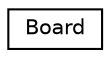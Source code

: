 digraph "Graphical Class Hierarchy"
{
  edge [fontname="Helvetica",fontsize="10",labelfontname="Helvetica",labelfontsize="10"];
  node [fontname="Helvetica",fontsize="10",shape=record];
  rankdir="LR";
  Node0 [label="Board",height=0.2,width=0.4,color="black", fillcolor="white", style="filled",URL="$class_board.html"];
}
